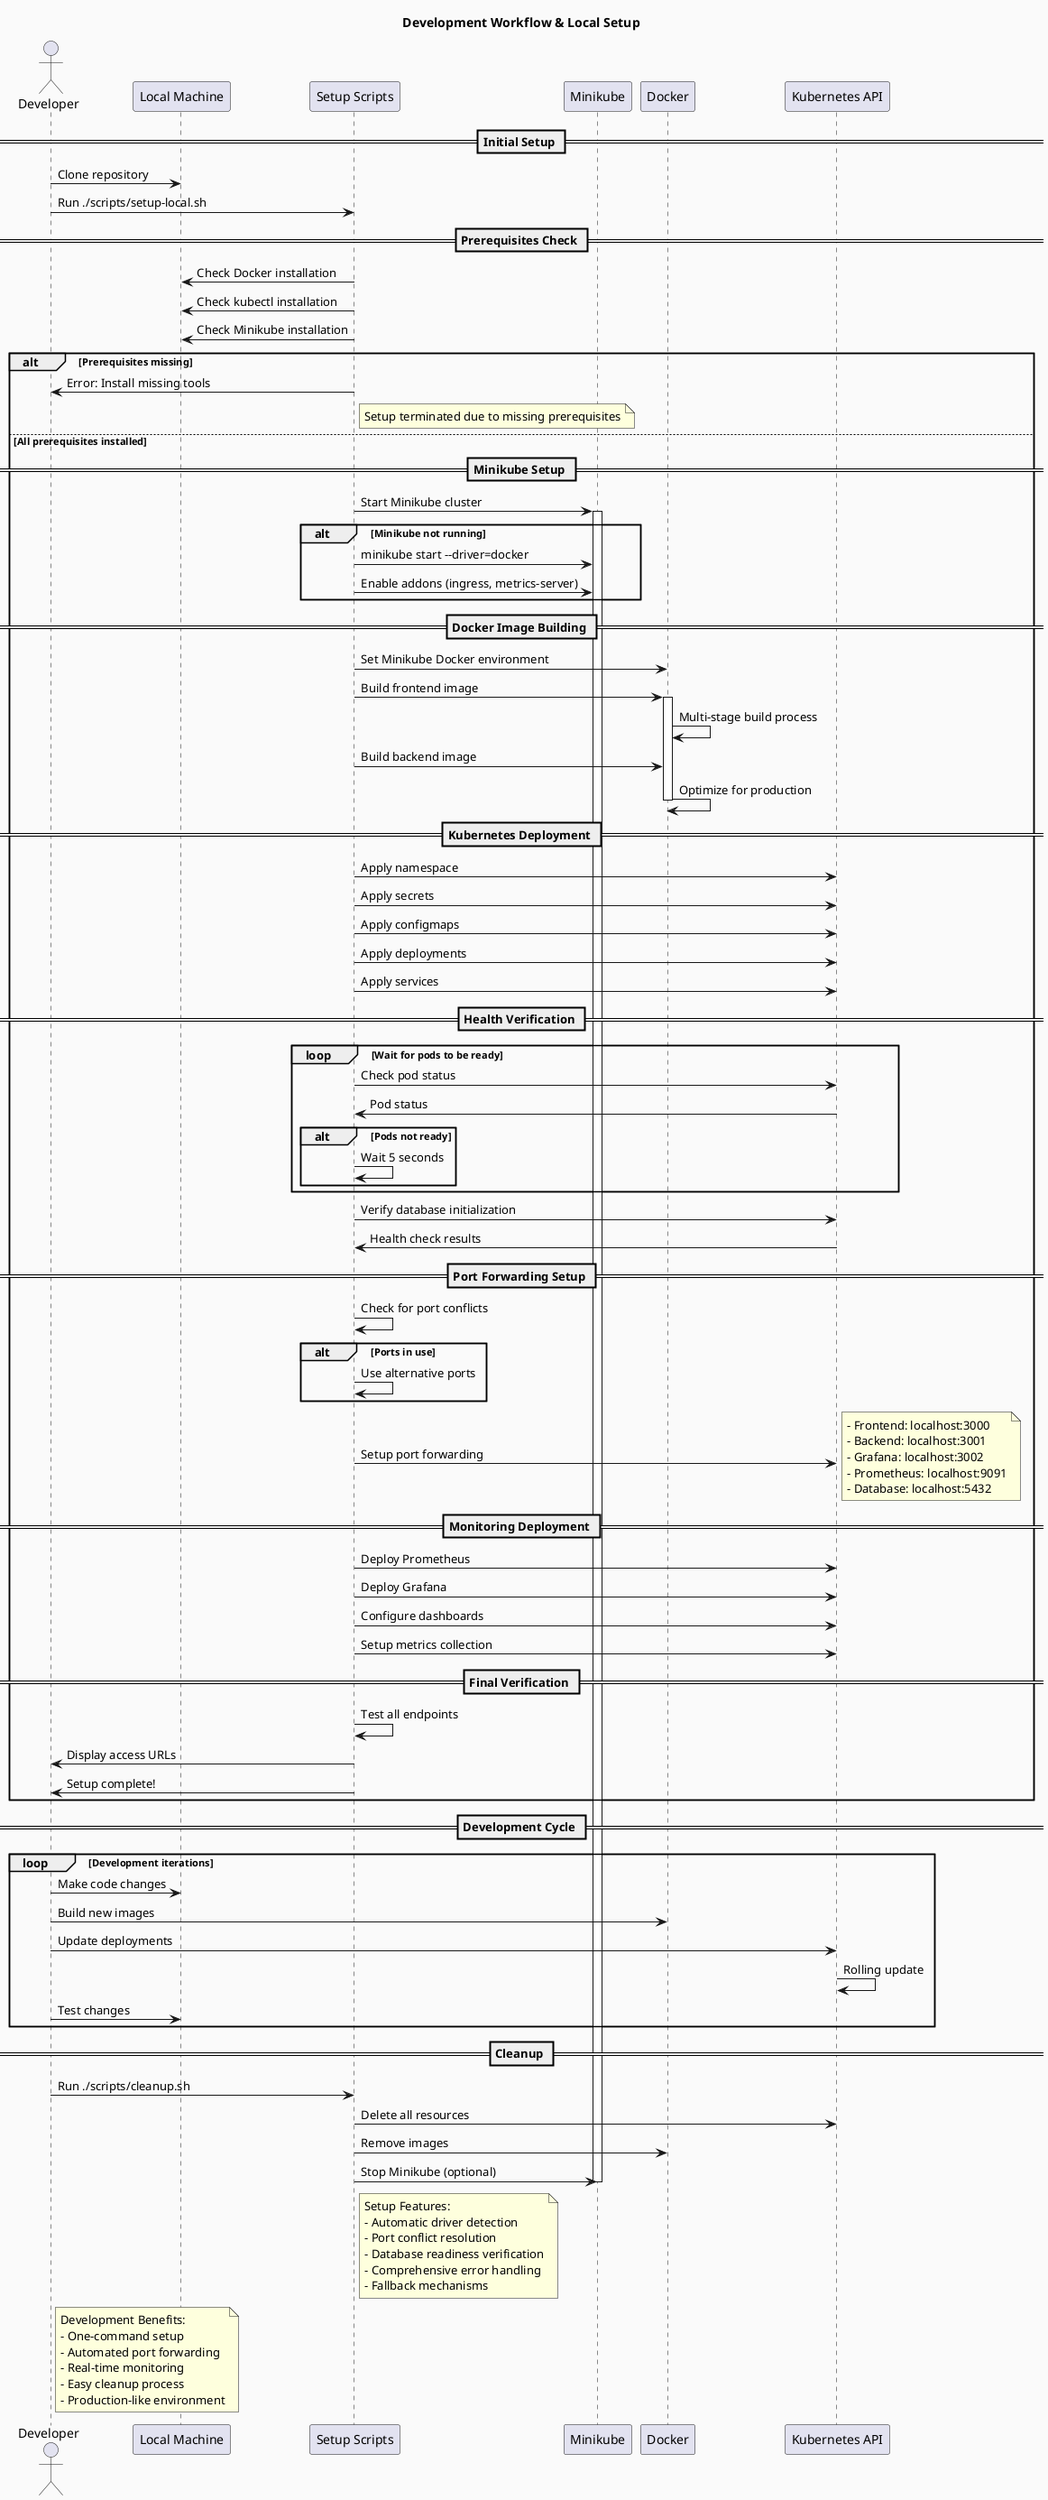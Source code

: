 @startuml development-workflow
title Development Workflow & Local Setup

!define RECTANGLE class
skinparam backgroundColor #FAFAFA

actor Developer
participant "Local Machine" as local
participant "Setup Scripts" as scripts
participant "Minikube" as minikube
participant "Docker" as docker
participant "Kubernetes API" as k8s_api

== Initial Setup ==
Developer -> local : Clone repository
Developer -> scripts : Run ./scripts/setup-local.sh

== Prerequisites Check ==
scripts -> local : Check Docker installation
scripts -> local : Check kubectl installation
scripts -> local : Check Minikube installation

alt Prerequisites missing
    scripts -> Developer : Error: Install missing tools
    note right of scripts
        Setup terminated due to missing prerequisites
    end note
else All prerequisites installed
    == Minikube Setup ==
    scripts -> minikube : Start Minikube cluster
    activate minikube

    alt Minikube not running
        scripts -> minikube : minikube start --driver=docker
        scripts -> minikube : Enable addons (ingress, metrics-server)
    end

    == Docker Image Building ==
    scripts -> docker : Set Minikube Docker environment
    scripts -> docker : Build frontend image
    activate docker
    docker -> docker : Multi-stage build process
    scripts -> docker : Build backend image
    docker -> docker : Optimize for production
    deactivate docker

    == Kubernetes Deployment ==
    scripts -> k8s_api : Apply namespace
    scripts -> k8s_api : Apply secrets
    scripts -> k8s_api : Apply configmaps
    scripts -> k8s_api : Apply deployments
    scripts -> k8s_api : Apply services

    == Health Verification ==
    loop Wait for pods to be ready
        scripts -> k8s_api : Check pod status
        k8s_api -> scripts : Pod status
        alt Pods not ready
            scripts -> scripts : Wait 5 seconds
        end
    end

    scripts -> k8s_api : Verify database initialization
    k8s_api -> scripts : Health check results

    == Port Forwarding Setup ==
    scripts -> scripts : Check for port conflicts
    alt Ports in use
        scripts -> scripts : Use alternative ports
    end

    scripts -> k8s_api : Setup port forwarding
    note right
      - Frontend: localhost:3000
      - Backend: localhost:3001
      - Grafana: localhost:3002
      - Prometheus: localhost:9091
      - Database: localhost:5432
    end note

    == Monitoring Deployment ==
    scripts -> k8s_api : Deploy Prometheus
    scripts -> k8s_api : Deploy Grafana
    scripts -> k8s_api : Configure dashboards
    scripts -> k8s_api : Setup metrics collection

    == Final Verification ==
    scripts -> scripts : Test all endpoints
    scripts -> Developer : Display access URLs
    scripts -> Developer : Setup complete!
end

== Development Cycle ==
loop Development iterations
    Developer -> local : Make code changes
    Developer -> docker : Build new images
    Developer -> k8s_api : Update deployments
    k8s_api -> k8s_api : Rolling update
    Developer -> local : Test changes
end

== Cleanup ==
Developer -> scripts : Run ./scripts/cleanup.sh
scripts -> k8s_api : Delete all resources
scripts -> docker : Remove images
scripts -> minikube : Stop Minikube (optional)
deactivate minikube

note right of scripts
  Setup Features:
  - Automatic driver detection
  - Port conflict resolution
  - Database readiness verification
  - Comprehensive error handling
  - Fallback mechanisms
end note

note right of Developer
  Development Benefits:
  - One-command setup
  - Automated port forwarding
  - Real-time monitoring
  - Easy cleanup process
  - Production-like environment
end note

@enduml

